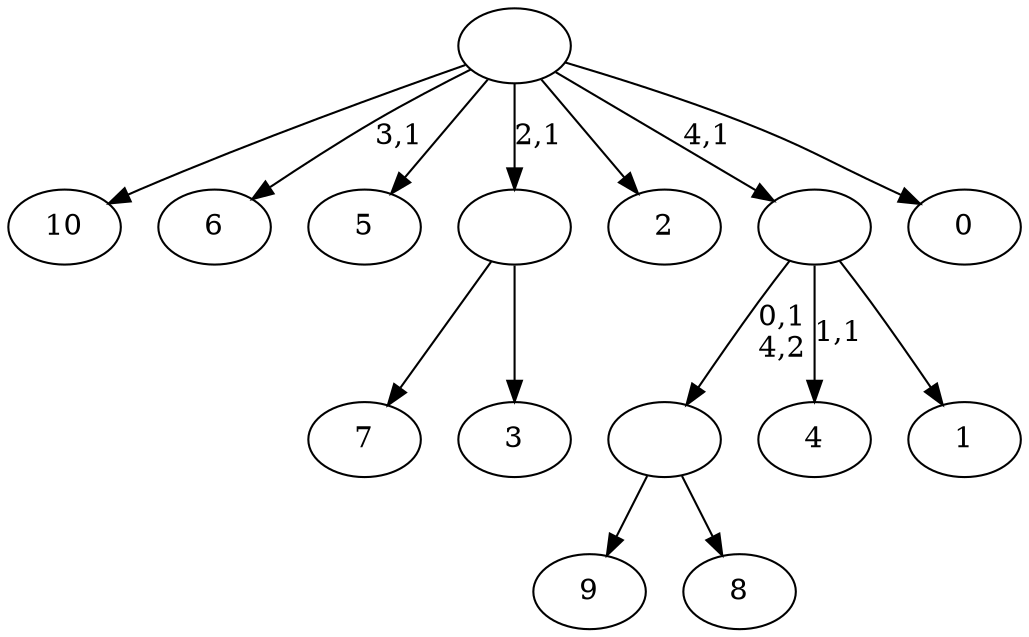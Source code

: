 digraph T {
	16 [label="10"]
	15 [label="9"]
	14 [label="8"]
	13 [label=""]
	12 [label="7"]
	11 [label="6"]
	9 [label="5"]
	8 [label="4"]
	6 [label="3"]
	5 [label=""]
	4 [label="2"]
	3 [label="1"]
	2 [label=""]
	1 [label="0"]
	0 [label=""]
	13 -> 15 [label=""]
	13 -> 14 [label=""]
	5 -> 12 [label=""]
	5 -> 6 [label=""]
	2 -> 8 [label="1,1"]
	2 -> 13 [label="0,1\n4,2"]
	2 -> 3 [label=""]
	0 -> 11 [label="3,1"]
	0 -> 16 [label=""]
	0 -> 9 [label=""]
	0 -> 5 [label="2,1"]
	0 -> 4 [label=""]
	0 -> 2 [label="4,1"]
	0 -> 1 [label=""]
}
